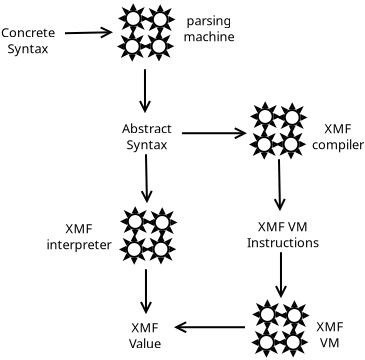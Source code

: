 <?xml version="1.0" encoding="UTF-8"?>
<dia:diagram xmlns:dia="http://www.lysator.liu.se/~alla/dia/">
  <dia:layer name="Background" visible="true">
    <dia:object type="Standard - Text" version="0" id="O0">
      <dia:attribute name="obj_pos">
        <dia:point val="4.65,5.2"/>
      </dia:attribute>
      <dia:attribute name="obj_bb">
        <dia:rectangle val="3.05,4.428;6.272,6.245"/>
      </dia:attribute>
      <dia:attribute name="text">
        <dia:composite type="text">
          <dia:attribute name="string">
            <dia:string>#Concrete
Syntax#</dia:string>
          </dia:attribute>
          <dia:attribute name="font">
            <dia:font family="sans" style="0" name="Helvetica"/>
          </dia:attribute>
          <dia:attribute name="height">
            <dia:real val="0.8"/>
          </dia:attribute>
          <dia:attribute name="pos">
            <dia:point val="4.65,5.2"/>
          </dia:attribute>
          <dia:attribute name="color">
            <dia:color val="#000000"/>
          </dia:attribute>
          <dia:attribute name="alignment">
            <dia:enum val="1"/>
          </dia:attribute>
        </dia:composite>
      </dia:attribute>
    </dia:object>
    <dia:group>
      <dia:object type="Assorted - Sun" version="0" id="O1">
        <dia:attribute name="obj_pos">
          <dia:point val="10.55,5"/>
        </dia:attribute>
        <dia:attribute name="obj_bb">
          <dia:rectangle val="10.438,4.888;11.962,6.412"/>
        </dia:attribute>
        <dia:attribute name="elem_corner">
          <dia:point val="10.55,5"/>
        </dia:attribute>
        <dia:attribute name="elem_width">
          <dia:real val="1.3"/>
        </dia:attribute>
        <dia:attribute name="elem_height">
          <dia:real val="1.3"/>
        </dia:attribute>
        <dia:attribute name="show_background">
          <dia:boolean val="true"/>
        </dia:attribute>
        <dia:attribute name="flip_horizontal">
          <dia:boolean val="false"/>
        </dia:attribute>
        <dia:attribute name="flip_vertical">
          <dia:boolean val="false"/>
        </dia:attribute>
        <dia:attribute name="padding">
          <dia:real val="0.354"/>
        </dia:attribute>
      </dia:object>
      <dia:object type="Assorted - Sun" version="0" id="O2">
        <dia:attribute name="obj_pos">
          <dia:point val="10.612,3.662"/>
        </dia:attribute>
        <dia:attribute name="obj_bb">
          <dia:rectangle val="10.5,3.55;12.024,5.074"/>
        </dia:attribute>
        <dia:attribute name="elem_corner">
          <dia:point val="10.612,3.662"/>
        </dia:attribute>
        <dia:attribute name="elem_width">
          <dia:real val="1.3"/>
        </dia:attribute>
        <dia:attribute name="elem_height">
          <dia:real val="1.3"/>
        </dia:attribute>
        <dia:attribute name="show_background">
          <dia:boolean val="true"/>
        </dia:attribute>
        <dia:attribute name="flip_horizontal">
          <dia:boolean val="false"/>
        </dia:attribute>
        <dia:attribute name="flip_vertical">
          <dia:boolean val="false"/>
        </dia:attribute>
        <dia:attribute name="padding">
          <dia:real val="0.354"/>
        </dia:attribute>
      </dia:object>
      <dia:object type="Assorted - Sun" version="0" id="O3">
        <dia:attribute name="obj_pos">
          <dia:point val="9.212,5.012"/>
        </dia:attribute>
        <dia:attribute name="obj_bb">
          <dia:rectangle val="9.1,4.9;10.624,6.424"/>
        </dia:attribute>
        <dia:attribute name="elem_corner">
          <dia:point val="9.212,5.012"/>
        </dia:attribute>
        <dia:attribute name="elem_width">
          <dia:real val="1.3"/>
        </dia:attribute>
        <dia:attribute name="elem_height">
          <dia:real val="1.3"/>
        </dia:attribute>
        <dia:attribute name="show_background">
          <dia:boolean val="true"/>
        </dia:attribute>
        <dia:attribute name="flip_horizontal">
          <dia:boolean val="false"/>
        </dia:attribute>
        <dia:attribute name="flip_vertical">
          <dia:boolean val="false"/>
        </dia:attribute>
        <dia:attribute name="padding">
          <dia:real val="0.354"/>
        </dia:attribute>
      </dia:object>
      <dia:object type="Assorted - Sun" version="0" id="O4">
        <dia:attribute name="obj_pos">
          <dia:point val="9.262,3.612"/>
        </dia:attribute>
        <dia:attribute name="obj_bb">
          <dia:rectangle val="9.15,3.5;10.674,5.024"/>
        </dia:attribute>
        <dia:attribute name="elem_corner">
          <dia:point val="9.262,3.612"/>
        </dia:attribute>
        <dia:attribute name="elem_width">
          <dia:real val="1.3"/>
        </dia:attribute>
        <dia:attribute name="elem_height">
          <dia:real val="1.3"/>
        </dia:attribute>
        <dia:attribute name="show_background">
          <dia:boolean val="true"/>
        </dia:attribute>
        <dia:attribute name="flip_horizontal">
          <dia:boolean val="false"/>
        </dia:attribute>
        <dia:attribute name="flip_vertical">
          <dia:boolean val="false"/>
        </dia:attribute>
        <dia:attribute name="padding">
          <dia:real val="0.354"/>
        </dia:attribute>
      </dia:object>
    </dia:group>
    <dia:object type="Standard - Text" version="0" id="O5">
      <dia:attribute name="obj_pos">
        <dia:point val="10.6,10"/>
      </dia:attribute>
      <dia:attribute name="obj_bb">
        <dia:rectangle val="9.15,9.227;12.072,11.045"/>
      </dia:attribute>
      <dia:attribute name="text">
        <dia:composite type="text">
          <dia:attribute name="string">
            <dia:string>#Abstract
Syntax#</dia:string>
          </dia:attribute>
          <dia:attribute name="font">
            <dia:font family="sans" style="0" name="Helvetica"/>
          </dia:attribute>
          <dia:attribute name="height">
            <dia:real val="0.8"/>
          </dia:attribute>
          <dia:attribute name="pos">
            <dia:point val="10.6,10"/>
          </dia:attribute>
          <dia:attribute name="color">
            <dia:color val="#000000"/>
          </dia:attribute>
          <dia:attribute name="alignment">
            <dia:enum val="1"/>
          </dia:attribute>
        </dia:composite>
      </dia:attribute>
    </dia:object>
    <dia:group>
      <dia:object type="Assorted - Sun" version="0" id="O6">
        <dia:attribute name="obj_pos">
          <dia:point val="10.65,15.15"/>
        </dia:attribute>
        <dia:attribute name="obj_bb">
          <dia:rectangle val="10.538,15.038;12.062,16.562"/>
        </dia:attribute>
        <dia:attribute name="elem_corner">
          <dia:point val="10.65,15.15"/>
        </dia:attribute>
        <dia:attribute name="elem_width">
          <dia:real val="1.3"/>
        </dia:attribute>
        <dia:attribute name="elem_height">
          <dia:real val="1.3"/>
        </dia:attribute>
        <dia:attribute name="show_background">
          <dia:boolean val="true"/>
        </dia:attribute>
        <dia:attribute name="flip_horizontal">
          <dia:boolean val="false"/>
        </dia:attribute>
        <dia:attribute name="flip_vertical">
          <dia:boolean val="false"/>
        </dia:attribute>
        <dia:attribute name="padding">
          <dia:real val="0.354"/>
        </dia:attribute>
      </dia:object>
      <dia:object type="Assorted - Sun" version="0" id="O7">
        <dia:attribute name="obj_pos">
          <dia:point val="10.712,13.812"/>
        </dia:attribute>
        <dia:attribute name="obj_bb">
          <dia:rectangle val="10.6,13.7;12.124,15.224"/>
        </dia:attribute>
        <dia:attribute name="elem_corner">
          <dia:point val="10.712,13.812"/>
        </dia:attribute>
        <dia:attribute name="elem_width">
          <dia:real val="1.3"/>
        </dia:attribute>
        <dia:attribute name="elem_height">
          <dia:real val="1.3"/>
        </dia:attribute>
        <dia:attribute name="show_background">
          <dia:boolean val="true"/>
        </dia:attribute>
        <dia:attribute name="flip_horizontal">
          <dia:boolean val="false"/>
        </dia:attribute>
        <dia:attribute name="flip_vertical">
          <dia:boolean val="false"/>
        </dia:attribute>
        <dia:attribute name="padding">
          <dia:real val="0.354"/>
        </dia:attribute>
      </dia:object>
      <dia:object type="Assorted - Sun" version="0" id="O8">
        <dia:attribute name="obj_pos">
          <dia:point val="9.312,15.162"/>
        </dia:attribute>
        <dia:attribute name="obj_bb">
          <dia:rectangle val="9.2,15.05;10.724,16.574"/>
        </dia:attribute>
        <dia:attribute name="elem_corner">
          <dia:point val="9.312,15.162"/>
        </dia:attribute>
        <dia:attribute name="elem_width">
          <dia:real val="1.3"/>
        </dia:attribute>
        <dia:attribute name="elem_height">
          <dia:real val="1.3"/>
        </dia:attribute>
        <dia:attribute name="show_background">
          <dia:boolean val="true"/>
        </dia:attribute>
        <dia:attribute name="flip_horizontal">
          <dia:boolean val="false"/>
        </dia:attribute>
        <dia:attribute name="flip_vertical">
          <dia:boolean val="false"/>
        </dia:attribute>
        <dia:attribute name="padding">
          <dia:real val="0.354"/>
        </dia:attribute>
      </dia:object>
      <dia:object type="Assorted - Sun" version="0" id="O9">
        <dia:attribute name="obj_pos">
          <dia:point val="9.362,13.762"/>
        </dia:attribute>
        <dia:attribute name="obj_bb">
          <dia:rectangle val="9.25,13.65;10.774,15.174"/>
        </dia:attribute>
        <dia:attribute name="elem_corner">
          <dia:point val="9.362,13.762"/>
        </dia:attribute>
        <dia:attribute name="elem_width">
          <dia:real val="1.3"/>
        </dia:attribute>
        <dia:attribute name="elem_height">
          <dia:real val="1.3"/>
        </dia:attribute>
        <dia:attribute name="show_background">
          <dia:boolean val="true"/>
        </dia:attribute>
        <dia:attribute name="flip_horizontal">
          <dia:boolean val="false"/>
        </dia:attribute>
        <dia:attribute name="flip_vertical">
          <dia:boolean val="false"/>
        </dia:attribute>
        <dia:attribute name="padding">
          <dia:real val="0.354"/>
        </dia:attribute>
      </dia:object>
    </dia:group>
    <dia:group>
      <dia:object type="Assorted - Sun" version="0" id="O10">
        <dia:attribute name="obj_pos">
          <dia:point val="17.15,9.9"/>
        </dia:attribute>
        <dia:attribute name="obj_bb">
          <dia:rectangle val="17.038,9.788;18.562,11.312"/>
        </dia:attribute>
        <dia:attribute name="elem_corner">
          <dia:point val="17.15,9.9"/>
        </dia:attribute>
        <dia:attribute name="elem_width">
          <dia:real val="1.3"/>
        </dia:attribute>
        <dia:attribute name="elem_height">
          <dia:real val="1.3"/>
        </dia:attribute>
        <dia:attribute name="show_background">
          <dia:boolean val="true"/>
        </dia:attribute>
        <dia:attribute name="flip_horizontal">
          <dia:boolean val="false"/>
        </dia:attribute>
        <dia:attribute name="flip_vertical">
          <dia:boolean val="false"/>
        </dia:attribute>
        <dia:attribute name="padding">
          <dia:real val="0.354"/>
        </dia:attribute>
      </dia:object>
      <dia:object type="Assorted - Sun" version="0" id="O11">
        <dia:attribute name="obj_pos">
          <dia:point val="17.212,8.562"/>
        </dia:attribute>
        <dia:attribute name="obj_bb">
          <dia:rectangle val="17.1,8.45;18.624,9.974"/>
        </dia:attribute>
        <dia:attribute name="elem_corner">
          <dia:point val="17.212,8.562"/>
        </dia:attribute>
        <dia:attribute name="elem_width">
          <dia:real val="1.3"/>
        </dia:attribute>
        <dia:attribute name="elem_height">
          <dia:real val="1.3"/>
        </dia:attribute>
        <dia:attribute name="show_background">
          <dia:boolean val="true"/>
        </dia:attribute>
        <dia:attribute name="flip_horizontal">
          <dia:boolean val="false"/>
        </dia:attribute>
        <dia:attribute name="flip_vertical">
          <dia:boolean val="false"/>
        </dia:attribute>
        <dia:attribute name="padding">
          <dia:real val="0.354"/>
        </dia:attribute>
      </dia:object>
      <dia:object type="Assorted - Sun" version="0" id="O12">
        <dia:attribute name="obj_pos">
          <dia:point val="15.812,9.912"/>
        </dia:attribute>
        <dia:attribute name="obj_bb">
          <dia:rectangle val="15.7,9.8;17.224,11.324"/>
        </dia:attribute>
        <dia:attribute name="elem_corner">
          <dia:point val="15.812,9.912"/>
        </dia:attribute>
        <dia:attribute name="elem_width">
          <dia:real val="1.3"/>
        </dia:attribute>
        <dia:attribute name="elem_height">
          <dia:real val="1.3"/>
        </dia:attribute>
        <dia:attribute name="show_background">
          <dia:boolean val="true"/>
        </dia:attribute>
        <dia:attribute name="flip_horizontal">
          <dia:boolean val="false"/>
        </dia:attribute>
        <dia:attribute name="flip_vertical">
          <dia:boolean val="false"/>
        </dia:attribute>
        <dia:attribute name="padding">
          <dia:real val="0.354"/>
        </dia:attribute>
      </dia:object>
      <dia:object type="Assorted - Sun" version="0" id="O13">
        <dia:attribute name="obj_pos">
          <dia:point val="15.862,8.512"/>
        </dia:attribute>
        <dia:attribute name="obj_bb">
          <dia:rectangle val="15.75,8.4;17.274,9.924"/>
        </dia:attribute>
        <dia:attribute name="elem_corner">
          <dia:point val="15.862,8.512"/>
        </dia:attribute>
        <dia:attribute name="elem_width">
          <dia:real val="1.3"/>
        </dia:attribute>
        <dia:attribute name="elem_height">
          <dia:real val="1.3"/>
        </dia:attribute>
        <dia:attribute name="show_background">
          <dia:boolean val="true"/>
        </dia:attribute>
        <dia:attribute name="flip_horizontal">
          <dia:boolean val="false"/>
        </dia:attribute>
        <dia:attribute name="flip_vertical">
          <dia:boolean val="false"/>
        </dia:attribute>
        <dia:attribute name="padding">
          <dia:real val="0.354"/>
        </dia:attribute>
      </dia:object>
    </dia:group>
    <dia:object type="Standard - Text" version="0" id="O14">
      <dia:attribute name="obj_pos">
        <dia:point val="17.4,14.9"/>
      </dia:attribute>
      <dia:attribute name="obj_bb">
        <dia:rectangle val="15.475,14.127;19.348,15.945"/>
      </dia:attribute>
      <dia:attribute name="text">
        <dia:composite type="text">
          <dia:attribute name="string">
            <dia:string>#XMF VM
Instructions#</dia:string>
          </dia:attribute>
          <dia:attribute name="font">
            <dia:font family="sans" style="0" name="Helvetica"/>
          </dia:attribute>
          <dia:attribute name="height">
            <dia:real val="0.8"/>
          </dia:attribute>
          <dia:attribute name="pos">
            <dia:point val="17.4,14.9"/>
          </dia:attribute>
          <dia:attribute name="color">
            <dia:color val="#000000"/>
          </dia:attribute>
          <dia:attribute name="alignment">
            <dia:enum val="1"/>
          </dia:attribute>
        </dia:composite>
      </dia:attribute>
    </dia:object>
    <dia:object type="Standard - Text" version="0" id="O15">
      <dia:attribute name="obj_pos">
        <dia:point val="10.5,19.95"/>
      </dia:attribute>
      <dia:attribute name="obj_bb">
        <dia:rectangle val="9.5,19.177;11.523,20.995"/>
      </dia:attribute>
      <dia:attribute name="text">
        <dia:composite type="text">
          <dia:attribute name="string">
            <dia:string>#XMF
Value#</dia:string>
          </dia:attribute>
          <dia:attribute name="font">
            <dia:font family="sans" style="0" name="Helvetica"/>
          </dia:attribute>
          <dia:attribute name="height">
            <dia:real val="0.8"/>
          </dia:attribute>
          <dia:attribute name="pos">
            <dia:point val="10.5,19.95"/>
          </dia:attribute>
          <dia:attribute name="color">
            <dia:color val="#000000"/>
          </dia:attribute>
          <dia:attribute name="alignment">
            <dia:enum val="1"/>
          </dia:attribute>
        </dia:composite>
      </dia:attribute>
    </dia:object>
    <dia:group>
      <dia:object type="Assorted - Sun" version="0" id="O16">
        <dia:attribute name="obj_pos">
          <dia:point val="17.26,19.8"/>
        </dia:attribute>
        <dia:attribute name="obj_bb">
          <dia:rectangle val="17.148,19.688;18.672,21.212"/>
        </dia:attribute>
        <dia:attribute name="elem_corner">
          <dia:point val="17.26,19.8"/>
        </dia:attribute>
        <dia:attribute name="elem_width">
          <dia:real val="1.3"/>
        </dia:attribute>
        <dia:attribute name="elem_height">
          <dia:real val="1.3"/>
        </dia:attribute>
        <dia:attribute name="show_background">
          <dia:boolean val="true"/>
        </dia:attribute>
        <dia:attribute name="flip_horizontal">
          <dia:boolean val="false"/>
        </dia:attribute>
        <dia:attribute name="flip_vertical">
          <dia:boolean val="false"/>
        </dia:attribute>
        <dia:attribute name="padding">
          <dia:real val="0.354"/>
        </dia:attribute>
      </dia:object>
      <dia:object type="Assorted - Sun" version="0" id="O17">
        <dia:attribute name="obj_pos">
          <dia:point val="17.322,18.462"/>
        </dia:attribute>
        <dia:attribute name="obj_bb">
          <dia:rectangle val="17.21,18.35;18.734,19.874"/>
        </dia:attribute>
        <dia:attribute name="elem_corner">
          <dia:point val="17.322,18.462"/>
        </dia:attribute>
        <dia:attribute name="elem_width">
          <dia:real val="1.3"/>
        </dia:attribute>
        <dia:attribute name="elem_height">
          <dia:real val="1.3"/>
        </dia:attribute>
        <dia:attribute name="show_background">
          <dia:boolean val="true"/>
        </dia:attribute>
        <dia:attribute name="flip_horizontal">
          <dia:boolean val="false"/>
        </dia:attribute>
        <dia:attribute name="flip_vertical">
          <dia:boolean val="false"/>
        </dia:attribute>
        <dia:attribute name="padding">
          <dia:real val="0.354"/>
        </dia:attribute>
      </dia:object>
      <dia:object type="Assorted - Sun" version="0" id="O18">
        <dia:attribute name="obj_pos">
          <dia:point val="15.922,19.812"/>
        </dia:attribute>
        <dia:attribute name="obj_bb">
          <dia:rectangle val="15.81,19.7;17.334,21.224"/>
        </dia:attribute>
        <dia:attribute name="elem_corner">
          <dia:point val="15.922,19.812"/>
        </dia:attribute>
        <dia:attribute name="elem_width">
          <dia:real val="1.3"/>
        </dia:attribute>
        <dia:attribute name="elem_height">
          <dia:real val="1.3"/>
        </dia:attribute>
        <dia:attribute name="show_background">
          <dia:boolean val="true"/>
        </dia:attribute>
        <dia:attribute name="flip_horizontal">
          <dia:boolean val="false"/>
        </dia:attribute>
        <dia:attribute name="flip_vertical">
          <dia:boolean val="false"/>
        </dia:attribute>
        <dia:attribute name="padding">
          <dia:real val="0.354"/>
        </dia:attribute>
      </dia:object>
      <dia:object type="Assorted - Sun" version="0" id="O19">
        <dia:attribute name="obj_pos">
          <dia:point val="15.972,18.412"/>
        </dia:attribute>
        <dia:attribute name="obj_bb">
          <dia:rectangle val="15.86,18.3;17.384,19.824"/>
        </dia:attribute>
        <dia:attribute name="elem_corner">
          <dia:point val="15.972,18.412"/>
        </dia:attribute>
        <dia:attribute name="elem_width">
          <dia:real val="1.3"/>
        </dia:attribute>
        <dia:attribute name="elem_height">
          <dia:real val="1.3"/>
        </dia:attribute>
        <dia:attribute name="show_background">
          <dia:boolean val="true"/>
        </dia:attribute>
        <dia:attribute name="flip_horizontal">
          <dia:boolean val="false"/>
        </dia:attribute>
        <dia:attribute name="flip_vertical">
          <dia:boolean val="false"/>
        </dia:attribute>
        <dia:attribute name="padding">
          <dia:real val="0.354"/>
        </dia:attribute>
      </dia:object>
    </dia:group>
    <dia:object type="Standard - Line" version="0" id="O20">
      <dia:attribute name="obj_pos">
        <dia:point val="6.5,5"/>
      </dia:attribute>
      <dia:attribute name="obj_bb">
        <dia:rectangle val="6.449,4.449;8.96,5.451"/>
      </dia:attribute>
      <dia:attribute name="conn_endpoints">
        <dia:point val="6.5,5"/>
        <dia:point val="8.9,4.95"/>
      </dia:attribute>
      <dia:attribute name="numcp">
        <dia:int val="1"/>
      </dia:attribute>
      <dia:attribute name="end_arrow">
        <dia:enum val="1"/>
      </dia:attribute>
      <dia:attribute name="end_arrow_length">
        <dia:real val="0.5"/>
      </dia:attribute>
      <dia:attribute name="end_arrow_width">
        <dia:real val="0.5"/>
      </dia:attribute>
    </dia:object>
    <dia:object type="Standard - Line" version="0" id="O21">
      <dia:attribute name="obj_pos">
        <dia:point val="10.5,6.8"/>
      </dia:attribute>
      <dia:attribute name="obj_bb">
        <dia:rectangle val="10,6.75;11,9.05"/>
      </dia:attribute>
      <dia:attribute name="conn_endpoints">
        <dia:point val="10.5,6.8"/>
        <dia:point val="10.5,9"/>
      </dia:attribute>
      <dia:attribute name="numcp">
        <dia:int val="1"/>
      </dia:attribute>
      <dia:attribute name="end_arrow">
        <dia:enum val="1"/>
      </dia:attribute>
      <dia:attribute name="end_arrow_length">
        <dia:real val="0.5"/>
      </dia:attribute>
      <dia:attribute name="end_arrow_width">
        <dia:real val="0.5"/>
      </dia:attribute>
    </dia:object>
    <dia:object type="Standard - Line" version="0" id="O22">
      <dia:attribute name="obj_pos">
        <dia:point val="12.35,10"/>
      </dia:attribute>
      <dia:attribute name="obj_bb">
        <dia:rectangle val="12.3,9.5;15.65,10.5"/>
      </dia:attribute>
      <dia:attribute name="conn_endpoints">
        <dia:point val="12.35,10"/>
        <dia:point val="15.6,10"/>
      </dia:attribute>
      <dia:attribute name="numcp">
        <dia:int val="1"/>
      </dia:attribute>
      <dia:attribute name="end_arrow">
        <dia:enum val="1"/>
      </dia:attribute>
      <dia:attribute name="end_arrow_length">
        <dia:real val="0.5"/>
      </dia:attribute>
      <dia:attribute name="end_arrow_width">
        <dia:real val="0.5"/>
      </dia:attribute>
    </dia:object>
    <dia:object type="Standard - Line" version="0" id="O23">
      <dia:attribute name="obj_pos">
        <dia:point val="10.55,11.05"/>
      </dia:attribute>
      <dia:attribute name="obj_bb">
        <dia:rectangle val="10.099,10.999;11.101,13.56"/>
      </dia:attribute>
      <dia:attribute name="conn_endpoints">
        <dia:point val="10.55,11.05"/>
        <dia:point val="10.6,13.5"/>
      </dia:attribute>
      <dia:attribute name="numcp">
        <dia:int val="1"/>
      </dia:attribute>
      <dia:attribute name="end_arrow">
        <dia:enum val="1"/>
      </dia:attribute>
      <dia:attribute name="end_arrow_length">
        <dia:real val="0.5"/>
      </dia:attribute>
      <dia:attribute name="end_arrow_width">
        <dia:real val="0.5"/>
      </dia:attribute>
    </dia:object>
    <dia:object type="Standard - Line" version="0" id="O24">
      <dia:attribute name="obj_pos">
        <dia:point val="10.55,16.8"/>
      </dia:attribute>
      <dia:attribute name="obj_bb">
        <dia:rectangle val="10.05,16.75;11.05,19.1"/>
      </dia:attribute>
      <dia:attribute name="conn_endpoints">
        <dia:point val="10.55,16.8"/>
        <dia:point val="10.55,19.05"/>
      </dia:attribute>
      <dia:attribute name="numcp">
        <dia:int val="1"/>
      </dia:attribute>
      <dia:attribute name="end_arrow">
        <dia:enum val="1"/>
      </dia:attribute>
      <dia:attribute name="end_arrow_length">
        <dia:real val="0.5"/>
      </dia:attribute>
      <dia:attribute name="end_arrow_width">
        <dia:real val="0.5"/>
      </dia:attribute>
    </dia:object>
    <dia:object type="Standard - Line" version="0" id="O25">
      <dia:attribute name="obj_pos">
        <dia:point val="17.2,11.3"/>
      </dia:attribute>
      <dia:attribute name="obj_bb">
        <dia:rectangle val="16.749,11.249;17.751,13.96"/>
      </dia:attribute>
      <dia:attribute name="conn_endpoints">
        <dia:point val="17.2,11.3"/>
        <dia:point val="17.25,13.9"/>
      </dia:attribute>
      <dia:attribute name="numcp">
        <dia:int val="1"/>
      </dia:attribute>
      <dia:attribute name="end_arrow">
        <dia:enum val="1"/>
      </dia:attribute>
      <dia:attribute name="end_arrow_length">
        <dia:real val="0.5"/>
      </dia:attribute>
      <dia:attribute name="end_arrow_width">
        <dia:real val="0.5"/>
      </dia:attribute>
    </dia:object>
    <dia:object type="Standard - Line" version="0" id="O26">
      <dia:attribute name="obj_pos">
        <dia:point val="17.3,15.95"/>
      </dia:attribute>
      <dia:attribute name="obj_bb">
        <dia:rectangle val="16.8,15.9;17.8,18.3"/>
      </dia:attribute>
      <dia:attribute name="conn_endpoints">
        <dia:point val="17.3,15.95"/>
        <dia:point val="17.3,18.25"/>
      </dia:attribute>
      <dia:attribute name="numcp">
        <dia:int val="1"/>
      </dia:attribute>
      <dia:attribute name="end_arrow">
        <dia:enum val="1"/>
      </dia:attribute>
      <dia:attribute name="end_arrow_length">
        <dia:real val="0.5"/>
      </dia:attribute>
      <dia:attribute name="end_arrow_width">
        <dia:real val="0.5"/>
      </dia:attribute>
    </dia:object>
    <dia:object type="Standard - Line" version="0" id="O27">
      <dia:attribute name="obj_pos">
        <dia:point val="15.5,19.7"/>
      </dia:attribute>
      <dia:attribute name="obj_bb">
        <dia:rectangle val="11.9,19.2;15.55,20.2"/>
      </dia:attribute>
      <dia:attribute name="conn_endpoints">
        <dia:point val="15.5,19.7"/>
        <dia:point val="11.95,19.7"/>
      </dia:attribute>
      <dia:attribute name="numcp">
        <dia:int val="1"/>
      </dia:attribute>
      <dia:attribute name="end_arrow">
        <dia:enum val="1"/>
      </dia:attribute>
      <dia:attribute name="end_arrow_length">
        <dia:real val="0.5"/>
      </dia:attribute>
      <dia:attribute name="end_arrow_width">
        <dia:real val="0.5"/>
      </dia:attribute>
    </dia:object>
    <dia:object type="Standard - Text" version="0" id="O28">
      <dia:attribute name="obj_pos">
        <dia:point val="13.7,4.6"/>
      </dia:attribute>
      <dia:attribute name="obj_bb">
        <dia:rectangle val="12.225,3.828;15.197,5.645"/>
      </dia:attribute>
      <dia:attribute name="text">
        <dia:composite type="text">
          <dia:attribute name="string">
            <dia:string>#parsing
machine#</dia:string>
          </dia:attribute>
          <dia:attribute name="font">
            <dia:font family="sans" style="0" name="Helvetica"/>
          </dia:attribute>
          <dia:attribute name="height">
            <dia:real val="0.8"/>
          </dia:attribute>
          <dia:attribute name="pos">
            <dia:point val="13.7,4.6"/>
          </dia:attribute>
          <dia:attribute name="color">
            <dia:color val="#000000"/>
          </dia:attribute>
          <dia:attribute name="alignment">
            <dia:enum val="1"/>
          </dia:attribute>
        </dia:composite>
      </dia:attribute>
    </dia:object>
    <dia:object type="Standard - Text" version="0" id="O29">
      <dia:attribute name="obj_pos">
        <dia:point val="20.15,10"/>
      </dia:attribute>
      <dia:attribute name="obj_bb">
        <dia:rectangle val="18.65,9.227;21.672,11.045"/>
      </dia:attribute>
      <dia:attribute name="text">
        <dia:composite type="text">
          <dia:attribute name="string">
            <dia:string>#XMF
compiler#</dia:string>
          </dia:attribute>
          <dia:attribute name="font">
            <dia:font family="sans" style="0" name="Helvetica"/>
          </dia:attribute>
          <dia:attribute name="height">
            <dia:real val="0.8"/>
          </dia:attribute>
          <dia:attribute name="pos">
            <dia:point val="20.15,10"/>
          </dia:attribute>
          <dia:attribute name="color">
            <dia:color val="#000000"/>
          </dia:attribute>
          <dia:attribute name="alignment">
            <dia:enum val="1"/>
          </dia:attribute>
        </dia:composite>
      </dia:attribute>
    </dia:object>
    <dia:object type="Standard - Text" version="0" id="O30">
      <dia:attribute name="obj_pos">
        <dia:point val="7.2,15"/>
      </dia:attribute>
      <dia:attribute name="obj_bb">
        <dia:rectangle val="5.425,14.227;8.998,16.045"/>
      </dia:attribute>
      <dia:attribute name="text">
        <dia:composite type="text">
          <dia:attribute name="string">
            <dia:string>#XMF
interpreter#</dia:string>
          </dia:attribute>
          <dia:attribute name="font">
            <dia:font family="sans" style="0" name="Helvetica"/>
          </dia:attribute>
          <dia:attribute name="height">
            <dia:real val="0.8"/>
          </dia:attribute>
          <dia:attribute name="pos">
            <dia:point val="7.2,15"/>
          </dia:attribute>
          <dia:attribute name="color">
            <dia:color val="#000000"/>
          </dia:attribute>
          <dia:attribute name="alignment">
            <dia:enum val="1"/>
          </dia:attribute>
        </dia:composite>
      </dia:attribute>
    </dia:object>
    <dia:object type="Standard - Text" version="0" id="O31">
      <dia:attribute name="obj_pos">
        <dia:point val="19.75,19.9"/>
      </dia:attribute>
      <dia:attribute name="obj_bb">
        <dia:rectangle val="18.9,19.128;20.622,20.945"/>
      </dia:attribute>
      <dia:attribute name="text">
        <dia:composite type="text">
          <dia:attribute name="string">
            <dia:string>#XMF
VM#</dia:string>
          </dia:attribute>
          <dia:attribute name="font">
            <dia:font family="sans" style="0" name="Helvetica"/>
          </dia:attribute>
          <dia:attribute name="height">
            <dia:real val="0.8"/>
          </dia:attribute>
          <dia:attribute name="pos">
            <dia:point val="19.75,19.9"/>
          </dia:attribute>
          <dia:attribute name="color">
            <dia:color val="#000000"/>
          </dia:attribute>
          <dia:attribute name="alignment">
            <dia:enum val="1"/>
          </dia:attribute>
        </dia:composite>
      </dia:attribute>
    </dia:object>
  </dia:layer>
</dia:diagram>
